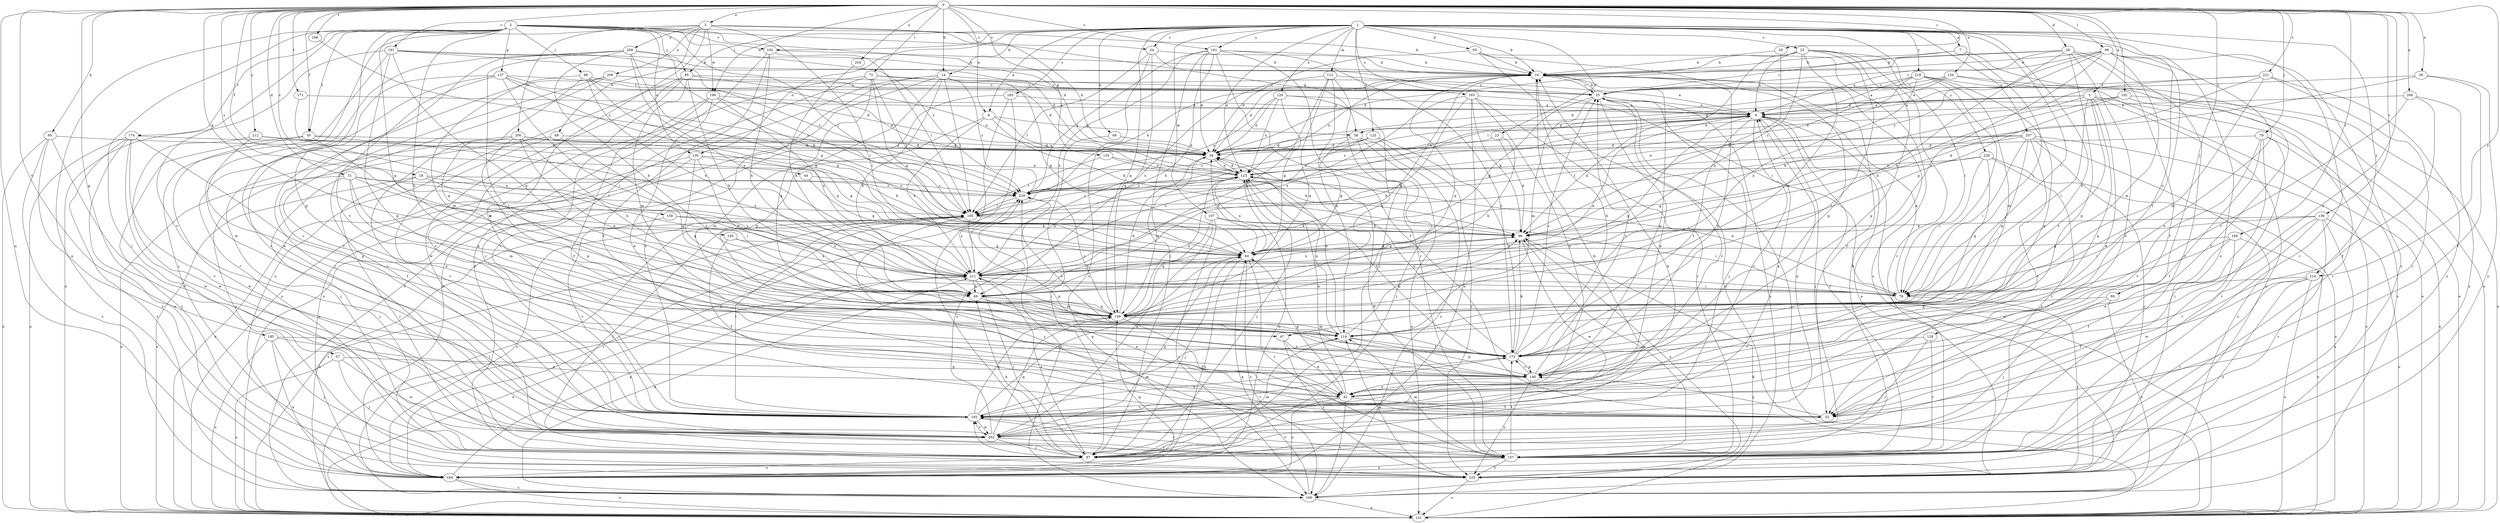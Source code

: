 strict digraph  {
0;
1;
2;
3;
5;
6;
7;
9;
14;
16;
18;
20;
22;
23;
24;
25;
26;
31;
34;
38;
42;
44;
50;
52;
57;
58;
60;
65;
66;
67;
68;
69;
73;
78;
79;
80;
85;
86;
87;
95;
96;
98;
102;
105;
107;
112;
114;
120;
123;
125;
128;
129;
130;
131;
135;
137;
140;
145;
149;
156;
157;
159;
161;
163;
165;
166;
168;
169;
171;
174;
175;
184;
185;
191;
192;
193;
199;
200;
202;
204;
206;
207;
208;
209;
211;
212;
214;
219;
220;
221;
228;
229;
0 -> 3  [label=a];
0 -> 5  [label=a];
0 -> 6  [label=a];
0 -> 14  [label=b];
0 -> 18  [label=c];
0 -> 20  [label=c];
0 -> 26  [label=d];
0 -> 31  [label=d];
0 -> 38  [label=e];
0 -> 42  [label=e];
0 -> 44  [label=f];
0 -> 50  [label=f];
0 -> 57  [label=g];
0 -> 73  [label=i];
0 -> 79  [label=j];
0 -> 80  [label=j];
0 -> 95  [label=k];
0 -> 98  [label=l];
0 -> 102  [label=l];
0 -> 120  [label=n];
0 -> 135  [label=p];
0 -> 145  [label=q];
0 -> 156  [label=r];
0 -> 159  [label=s];
0 -> 161  [label=s];
0 -> 168  [label=t];
0 -> 169  [label=t];
0 -> 171  [label=t];
0 -> 184  [label=u];
0 -> 185  [label=v];
0 -> 191  [label=v];
0 -> 199  [label=w];
0 -> 204  [label=x];
0 -> 206  [label=x];
0 -> 212  [label=y];
0 -> 214  [label=y];
0 -> 221  [label=z];
1 -> 6  [label=a];
1 -> 7  [label=a];
1 -> 14  [label=b];
1 -> 16  [label=b];
1 -> 22  [label=c];
1 -> 23  [label=c];
1 -> 24  [label=c];
1 -> 65  [label=h];
1 -> 66  [label=h];
1 -> 67  [label=h];
1 -> 78  [label=i];
1 -> 85  [label=j];
1 -> 107  [label=m];
1 -> 112  [label=m];
1 -> 123  [label=n];
1 -> 125  [label=o];
1 -> 128  [label=o];
1 -> 129  [label=o];
1 -> 130  [label=o];
1 -> 149  [label=q];
1 -> 161  [label=s];
1 -> 163  [label=s];
1 -> 165  [label=s];
1 -> 166  [label=s];
1 -> 192  [label=v];
1 -> 207  [label=x];
1 -> 214  [label=y];
1 -> 219  [label=y];
1 -> 220  [label=y];
1 -> 228  [label=z];
2 -> 16  [label=b];
2 -> 34  [label=d];
2 -> 50  [label=f];
2 -> 58  [label=g];
2 -> 67  [label=h];
2 -> 85  [label=j];
2 -> 86  [label=j];
2 -> 87  [label=j];
2 -> 105  [label=l];
2 -> 130  [label=o];
2 -> 137  [label=p];
2 -> 140  [label=p];
2 -> 149  [label=q];
2 -> 174  [label=t];
2 -> 184  [label=u];
2 -> 192  [label=v];
2 -> 193  [label=v];
2 -> 229  [label=z];
3 -> 24  [label=c];
3 -> 34  [label=d];
3 -> 42  [label=e];
3 -> 68  [label=h];
3 -> 78  [label=i];
3 -> 199  [label=w];
3 -> 200  [label=w];
3 -> 202  [label=w];
3 -> 208  [label=x];
3 -> 209  [label=x];
5 -> 9  [label=a];
5 -> 34  [label=d];
5 -> 42  [label=e];
5 -> 58  [label=g];
5 -> 78  [label=i];
5 -> 96  [label=k];
5 -> 140  [label=p];
5 -> 166  [label=s];
5 -> 175  [label=t];
5 -> 184  [label=u];
6 -> 58  [label=g];
6 -> 96  [label=k];
6 -> 114  [label=m];
6 -> 123  [label=n];
6 -> 211  [label=x];
7 -> 16  [label=b];
7 -> 25  [label=c];
7 -> 78  [label=i];
7 -> 131  [label=o];
9 -> 58  [label=g];
9 -> 87  [label=j];
9 -> 96  [label=k];
9 -> 105  [label=l];
9 -> 149  [label=q];
9 -> 157  [label=r];
9 -> 175  [label=t];
9 -> 193  [label=v];
9 -> 229  [label=z];
14 -> 25  [label=c];
14 -> 60  [label=g];
14 -> 69  [label=h];
14 -> 105  [label=l];
14 -> 131  [label=o];
14 -> 140  [label=p];
14 -> 166  [label=s];
14 -> 193  [label=v];
14 -> 229  [label=z];
16 -> 25  [label=c];
16 -> 34  [label=d];
16 -> 52  [label=f];
16 -> 123  [label=n];
16 -> 140  [label=p];
16 -> 149  [label=q];
18 -> 78  [label=i];
18 -> 131  [label=o];
18 -> 157  [label=r];
18 -> 211  [label=x];
18 -> 229  [label=z];
20 -> 16  [label=b];
20 -> 96  [label=k];
22 -> 9  [label=a];
22 -> 16  [label=b];
22 -> 78  [label=i];
22 -> 105  [label=l];
22 -> 140  [label=p];
22 -> 149  [label=q];
22 -> 157  [label=r];
22 -> 175  [label=t];
22 -> 211  [label=x];
23 -> 34  [label=d];
23 -> 69  [label=h];
23 -> 96  [label=k];
24 -> 16  [label=b];
24 -> 78  [label=i];
24 -> 105  [label=l];
24 -> 149  [label=q];
24 -> 166  [label=s];
25 -> 9  [label=a];
25 -> 16  [label=b];
25 -> 42  [label=e];
25 -> 60  [label=g];
25 -> 87  [label=j];
25 -> 114  [label=m];
25 -> 166  [label=s];
25 -> 193  [label=v];
26 -> 9  [label=a];
26 -> 16  [label=b];
26 -> 34  [label=d];
26 -> 52  [label=f];
26 -> 69  [label=h];
26 -> 140  [label=p];
26 -> 157  [label=r];
26 -> 193  [label=v];
31 -> 87  [label=j];
31 -> 105  [label=l];
31 -> 114  [label=m];
31 -> 131  [label=o];
31 -> 149  [label=q];
31 -> 211  [label=x];
31 -> 229  [label=z];
34 -> 123  [label=n];
34 -> 149  [label=q];
38 -> 25  [label=c];
38 -> 52  [label=f];
38 -> 105  [label=l];
38 -> 220  [label=y];
42 -> 52  [label=f];
42 -> 60  [label=g];
42 -> 123  [label=n];
42 -> 166  [label=s];
42 -> 184  [label=u];
42 -> 193  [label=v];
44 -> 60  [label=g];
44 -> 229  [label=z];
50 -> 34  [label=d];
50 -> 69  [label=h];
50 -> 202  [label=w];
50 -> 211  [label=x];
50 -> 220  [label=y];
52 -> 140  [label=p];
57 -> 87  [label=j];
57 -> 131  [label=o];
57 -> 140  [label=p];
57 -> 202  [label=w];
58 -> 34  [label=d];
58 -> 60  [label=g];
58 -> 87  [label=j];
58 -> 131  [label=o];
58 -> 166  [label=s];
60 -> 34  [label=d];
60 -> 87  [label=j];
60 -> 96  [label=k];
60 -> 123  [label=n];
60 -> 157  [label=r];
60 -> 166  [label=s];
60 -> 184  [label=u];
60 -> 211  [label=x];
65 -> 16  [label=b];
65 -> 34  [label=d];
65 -> 131  [label=o];
65 -> 140  [label=p];
65 -> 166  [label=s];
66 -> 34  [label=d];
66 -> 87  [label=j];
67 -> 42  [label=e];
67 -> 175  [label=t];
67 -> 220  [label=y];
68 -> 34  [label=d];
68 -> 42  [label=e];
68 -> 149  [label=q];
68 -> 220  [label=y];
69 -> 9  [label=a];
69 -> 16  [label=b];
69 -> 42  [label=e];
69 -> 149  [label=q];
73 -> 9  [label=a];
73 -> 25  [label=c];
73 -> 60  [label=g];
73 -> 105  [label=l];
73 -> 131  [label=o];
73 -> 149  [label=q];
73 -> 193  [label=v];
78 -> 9  [label=a];
78 -> 123  [label=n];
78 -> 220  [label=y];
79 -> 34  [label=d];
79 -> 52  [label=f];
79 -> 87  [label=j];
79 -> 131  [label=o];
79 -> 157  [label=r];
79 -> 193  [label=v];
80 -> 87  [label=j];
80 -> 149  [label=q];
80 -> 166  [label=s];
85 -> 25  [label=c];
85 -> 69  [label=h];
85 -> 114  [label=m];
85 -> 123  [label=n];
85 -> 184  [label=u];
85 -> 193  [label=v];
85 -> 202  [label=w];
86 -> 25  [label=c];
86 -> 60  [label=g];
86 -> 114  [label=m];
86 -> 123  [label=n];
86 -> 149  [label=q];
86 -> 211  [label=x];
87 -> 16  [label=b];
87 -> 69  [label=h];
87 -> 105  [label=l];
87 -> 114  [label=m];
87 -> 184  [label=u];
87 -> 193  [label=v];
87 -> 211  [label=x];
95 -> 34  [label=d];
95 -> 131  [label=o];
95 -> 166  [label=s];
95 -> 202  [label=w];
95 -> 220  [label=y];
96 -> 60  [label=g];
96 -> 202  [label=w];
96 -> 211  [label=x];
96 -> 220  [label=y];
98 -> 16  [label=b];
98 -> 25  [label=c];
98 -> 34  [label=d];
98 -> 42  [label=e];
98 -> 114  [label=m];
98 -> 157  [label=r];
98 -> 175  [label=t];
98 -> 211  [label=x];
98 -> 229  [label=z];
102 -> 9  [label=a];
102 -> 60  [label=g];
102 -> 96  [label=k];
102 -> 131  [label=o];
102 -> 157  [label=r];
105 -> 96  [label=k];
105 -> 131  [label=o];
105 -> 140  [label=p];
105 -> 157  [label=r];
105 -> 166  [label=s];
105 -> 184  [label=u];
107 -> 78  [label=i];
107 -> 96  [label=k];
107 -> 149  [label=q];
107 -> 166  [label=s];
107 -> 202  [label=w];
112 -> 25  [label=c];
112 -> 69  [label=h];
112 -> 87  [label=j];
112 -> 114  [label=m];
112 -> 149  [label=q];
112 -> 211  [label=x];
114 -> 34  [label=d];
114 -> 96  [label=k];
114 -> 123  [label=n];
114 -> 140  [label=p];
114 -> 175  [label=t];
120 -> 9  [label=a];
120 -> 25  [label=c];
120 -> 34  [label=d];
120 -> 52  [label=f];
120 -> 131  [label=o];
123 -> 34  [label=d];
123 -> 87  [label=j];
123 -> 105  [label=l];
123 -> 175  [label=t];
123 -> 229  [label=z];
125 -> 34  [label=d];
125 -> 175  [label=t];
125 -> 211  [label=x];
125 -> 220  [label=y];
125 -> 229  [label=z];
128 -> 87  [label=j];
128 -> 157  [label=r];
128 -> 175  [label=t];
129 -> 9  [label=a];
129 -> 34  [label=d];
129 -> 60  [label=g];
129 -> 123  [label=n];
129 -> 149  [label=q];
129 -> 229  [label=z];
130 -> 69  [label=h];
130 -> 96  [label=k];
130 -> 123  [label=n];
130 -> 131  [label=o];
130 -> 149  [label=q];
130 -> 184  [label=u];
131 -> 9  [label=a];
131 -> 25  [label=c];
131 -> 96  [label=k];
131 -> 211  [label=x];
135 -> 96  [label=k];
135 -> 105  [label=l];
135 -> 123  [label=n];
137 -> 25  [label=c];
137 -> 34  [label=d];
137 -> 60  [label=g];
137 -> 78  [label=i];
137 -> 157  [label=r];
137 -> 175  [label=t];
137 -> 193  [label=v];
137 -> 229  [label=z];
140 -> 16  [label=b];
140 -> 25  [label=c];
140 -> 42  [label=e];
140 -> 175  [label=t];
140 -> 220  [label=y];
145 -> 52  [label=f];
145 -> 60  [label=g];
145 -> 211  [label=x];
149 -> 34  [label=d];
149 -> 52  [label=f];
149 -> 114  [label=m];
149 -> 123  [label=n];
149 -> 229  [label=z];
156 -> 42  [label=e];
156 -> 78  [label=i];
156 -> 96  [label=k];
156 -> 131  [label=o];
156 -> 157  [label=r];
156 -> 184  [label=u];
156 -> 193  [label=v];
157 -> 16  [label=b];
157 -> 34  [label=d];
157 -> 96  [label=k];
157 -> 114  [label=m];
157 -> 175  [label=t];
157 -> 184  [label=u];
157 -> 193  [label=v];
157 -> 220  [label=y];
159 -> 96  [label=k];
159 -> 193  [label=v];
159 -> 211  [label=x];
161 -> 16  [label=b];
161 -> 34  [label=d];
161 -> 52  [label=f];
161 -> 69  [label=h];
161 -> 87  [label=j];
161 -> 157  [label=r];
161 -> 175  [label=t];
161 -> 211  [label=x];
161 -> 229  [label=z];
163 -> 9  [label=a];
163 -> 87  [label=j];
163 -> 131  [label=o];
163 -> 184  [label=u];
165 -> 9  [label=a];
165 -> 42  [label=e];
165 -> 69  [label=h];
165 -> 96  [label=k];
165 -> 157  [label=r];
165 -> 184  [label=u];
165 -> 211  [label=x];
166 -> 60  [label=g];
166 -> 105  [label=l];
166 -> 131  [label=o];
166 -> 211  [label=x];
166 -> 229  [label=z];
168 -> 229  [label=z];
169 -> 52  [label=f];
169 -> 60  [label=g];
169 -> 131  [label=o];
169 -> 175  [label=t];
169 -> 202  [label=w];
171 -> 9  [label=a];
171 -> 211  [label=x];
174 -> 34  [label=d];
174 -> 131  [label=o];
174 -> 140  [label=p];
174 -> 166  [label=s];
174 -> 184  [label=u];
174 -> 193  [label=v];
174 -> 202  [label=w];
175 -> 16  [label=b];
175 -> 25  [label=c];
175 -> 96  [label=k];
175 -> 123  [label=n];
175 -> 140  [label=p];
175 -> 193  [label=v];
175 -> 229  [label=z];
184 -> 105  [label=l];
184 -> 123  [label=n];
184 -> 131  [label=o];
184 -> 149  [label=q];
184 -> 166  [label=s];
184 -> 211  [label=x];
185 -> 42  [label=e];
185 -> 87  [label=j];
185 -> 131  [label=o];
185 -> 175  [label=t];
185 -> 184  [label=u];
191 -> 16  [label=b];
191 -> 34  [label=d];
191 -> 131  [label=o];
191 -> 140  [label=p];
191 -> 149  [label=q];
191 -> 220  [label=y];
191 -> 229  [label=z];
192 -> 16  [label=b];
192 -> 52  [label=f];
192 -> 69  [label=h];
192 -> 105  [label=l];
192 -> 220  [label=y];
193 -> 9  [label=a];
193 -> 60  [label=g];
193 -> 105  [label=l];
193 -> 114  [label=m];
193 -> 149  [label=q];
193 -> 157  [label=r];
193 -> 202  [label=w];
199 -> 9  [label=a];
199 -> 42  [label=e];
199 -> 52  [label=f];
199 -> 105  [label=l];
199 -> 193  [label=v];
199 -> 211  [label=x];
200 -> 34  [label=d];
200 -> 60  [label=g];
200 -> 69  [label=h];
200 -> 87  [label=j];
200 -> 140  [label=p];
200 -> 149  [label=q];
200 -> 193  [label=v];
202 -> 9  [label=a];
202 -> 16  [label=b];
202 -> 60  [label=g];
202 -> 87  [label=j];
202 -> 149  [label=q];
202 -> 157  [label=r];
202 -> 175  [label=t];
202 -> 193  [label=v];
202 -> 229  [label=z];
204 -> 69  [label=h];
206 -> 9  [label=a];
206 -> 52  [label=f];
206 -> 175  [label=t];
206 -> 220  [label=y];
207 -> 34  [label=d];
207 -> 52  [label=f];
207 -> 78  [label=i];
207 -> 105  [label=l];
207 -> 123  [label=n];
207 -> 131  [label=o];
207 -> 149  [label=q];
207 -> 166  [label=s];
207 -> 220  [label=y];
208 -> 25  [label=c];
208 -> 34  [label=d];
208 -> 87  [label=j];
208 -> 157  [label=r];
208 -> 193  [label=v];
209 -> 16  [label=b];
209 -> 60  [label=g];
209 -> 69  [label=h];
209 -> 96  [label=k];
209 -> 175  [label=t];
209 -> 193  [label=v];
209 -> 202  [label=w];
209 -> 211  [label=x];
211 -> 69  [label=h];
211 -> 78  [label=i];
211 -> 87  [label=j];
211 -> 114  [label=m];
211 -> 123  [label=n];
211 -> 229  [label=z];
212 -> 34  [label=d];
212 -> 52  [label=f];
212 -> 60  [label=g];
212 -> 202  [label=w];
214 -> 52  [label=f];
214 -> 78  [label=i];
214 -> 131  [label=o];
214 -> 157  [label=r];
214 -> 220  [label=y];
219 -> 9  [label=a];
219 -> 25  [label=c];
219 -> 78  [label=i];
219 -> 114  [label=m];
219 -> 131  [label=o];
219 -> 140  [label=p];
219 -> 211  [label=x];
219 -> 229  [label=z];
220 -> 9  [label=a];
220 -> 114  [label=m];
220 -> 131  [label=o];
221 -> 25  [label=c];
221 -> 87  [label=j];
221 -> 96  [label=k];
221 -> 114  [label=m];
221 -> 123  [label=n];
221 -> 220  [label=y];
228 -> 60  [label=g];
228 -> 78  [label=i];
228 -> 123  [label=n];
228 -> 131  [label=o];
228 -> 149  [label=q];
228 -> 157  [label=r];
229 -> 16  [label=b];
229 -> 105  [label=l];
}
